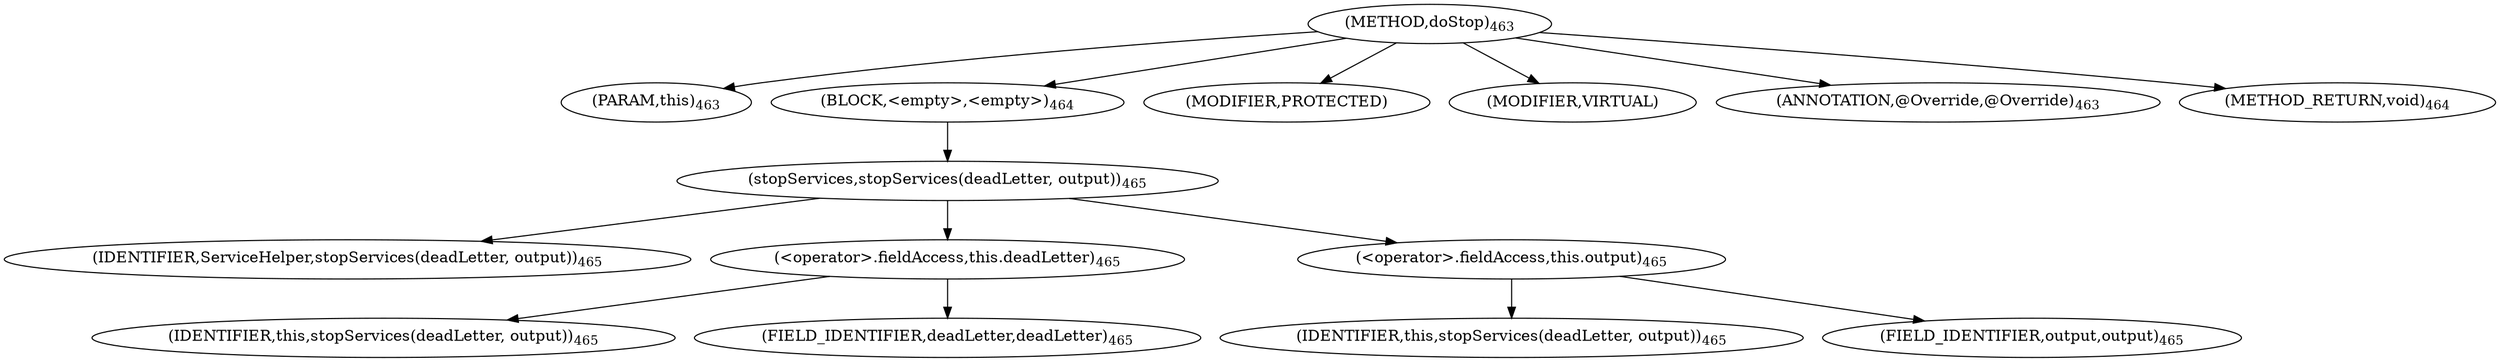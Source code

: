 digraph "doStop" {  
"1176" [label = <(METHOD,doStop)<SUB>463</SUB>> ]
"1177" [label = <(PARAM,this)<SUB>463</SUB>> ]
"1178" [label = <(BLOCK,&lt;empty&gt;,&lt;empty&gt;)<SUB>464</SUB>> ]
"1179" [label = <(stopServices,stopServices(deadLetter, output))<SUB>465</SUB>> ]
"1180" [label = <(IDENTIFIER,ServiceHelper,stopServices(deadLetter, output))<SUB>465</SUB>> ]
"1181" [label = <(&lt;operator&gt;.fieldAccess,this.deadLetter)<SUB>465</SUB>> ]
"1182" [label = <(IDENTIFIER,this,stopServices(deadLetter, output))<SUB>465</SUB>> ]
"1183" [label = <(FIELD_IDENTIFIER,deadLetter,deadLetter)<SUB>465</SUB>> ]
"1184" [label = <(&lt;operator&gt;.fieldAccess,this.output)<SUB>465</SUB>> ]
"1185" [label = <(IDENTIFIER,this,stopServices(deadLetter, output))<SUB>465</SUB>> ]
"1186" [label = <(FIELD_IDENTIFIER,output,output)<SUB>465</SUB>> ]
"1187" [label = <(MODIFIER,PROTECTED)> ]
"1188" [label = <(MODIFIER,VIRTUAL)> ]
"1189" [label = <(ANNOTATION,@Override,@Override)<SUB>463</SUB>> ]
"1190" [label = <(METHOD_RETURN,void)<SUB>464</SUB>> ]
  "1176" -> "1177" 
  "1176" -> "1178" 
  "1176" -> "1187" 
  "1176" -> "1188" 
  "1176" -> "1189" 
  "1176" -> "1190" 
  "1178" -> "1179" 
  "1179" -> "1180" 
  "1179" -> "1181" 
  "1179" -> "1184" 
  "1181" -> "1182" 
  "1181" -> "1183" 
  "1184" -> "1185" 
  "1184" -> "1186" 
}
